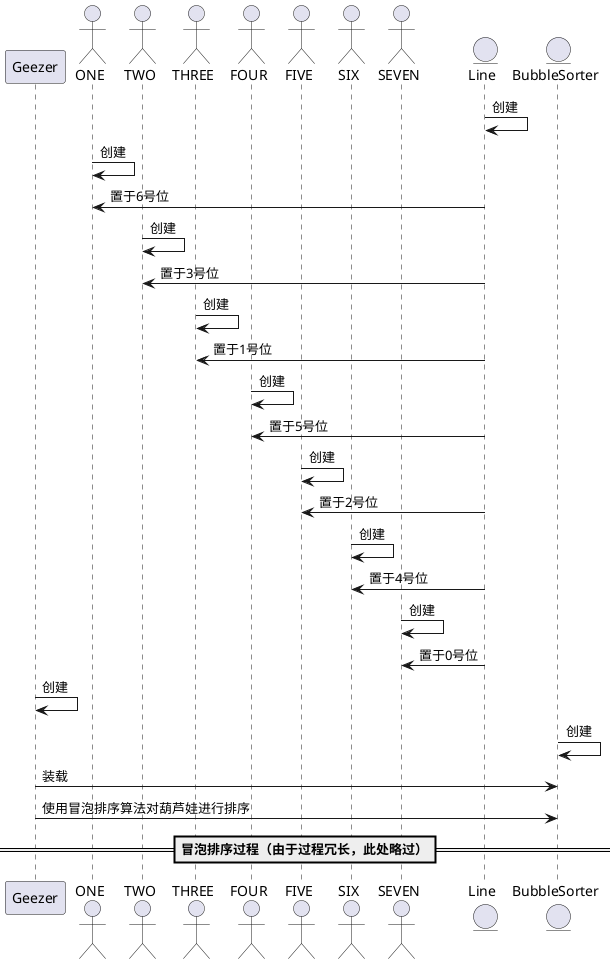 @startuml
participant Geezer as g
actor ONE as g1
actor TWO as g2
actor THREE as g3
actor FOUR as g4
actor FIVE as g5
actor SIX as g6
actor SEVEN as g7
entity Line as l
entity BubbleSorter as s

l->l:创建
g1->g1:创建
l->g1:置于6号位
g2->g2:创建
l->g2:置于3号位
g3->g3:创建
l->g3:置于1号位
g4->g4:创建
l->g4:置于5号位
g5->g5:创建
l->g5:置于2号位
g6->g6:创建
l->g6:置于4号位
g7->g7:创建
l->g7:置于0号位
g->g:创建
s->s:创建
g->s:装载
g->s:使用冒泡排序算法对葫芦娃进行排序
==冒泡排序过程（由于过程冗长，此处略过）==

@enduml